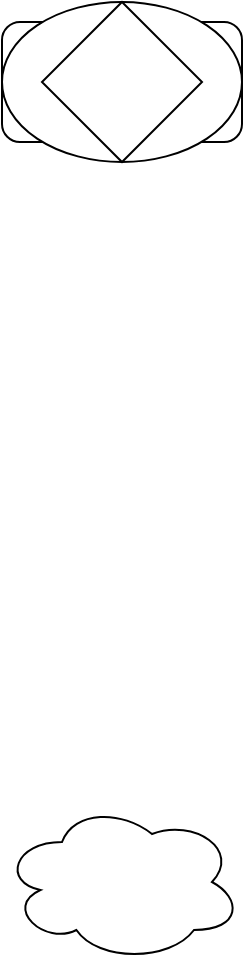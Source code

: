 <mxfile version="20.3.1" type="github">
  <diagram id="tIcguxU_F6mSRtD10ndp" name="第 1 页">
    <mxGraphModel dx="824" dy="457" grid="1" gridSize="10" guides="1" tooltips="1" connect="1" arrows="1" fold="1" page="1" pageScale="1" pageWidth="827" pageHeight="1169" math="0" shadow="0">
      <root>
        <mxCell id="0" />
        <mxCell id="1" parent="0" />
        <mxCell id="gTqhmHZ_5VVeFjacaqhZ-1" value="" style="rounded=1;whiteSpace=wrap;html=1;" vertex="1" parent="1">
          <mxGeometry x="350" y="210" width="120" height="60" as="geometry" />
        </mxCell>
        <mxCell id="gTqhmHZ_5VVeFjacaqhZ-2" value="" style="ellipse;whiteSpace=wrap;html=1;" vertex="1" parent="1">
          <mxGeometry x="350" y="200" width="120" height="80" as="geometry" />
        </mxCell>
        <mxCell id="gTqhmHZ_5VVeFjacaqhZ-3" value="" style="rhombus;whiteSpace=wrap;html=1;" vertex="1" parent="1">
          <mxGeometry x="370" y="200" width="80" height="80" as="geometry" />
        </mxCell>
        <mxCell id="gTqhmHZ_5VVeFjacaqhZ-4" value="" style="ellipse;shape=cloud;whiteSpace=wrap;html=1;" vertex="1" parent="1">
          <mxGeometry x="350" y="600" width="120" height="80" as="geometry" />
        </mxCell>
      </root>
    </mxGraphModel>
  </diagram>
</mxfile>

